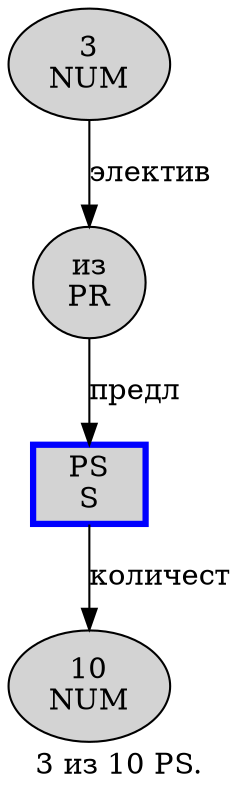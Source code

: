 digraph SENTENCE_4832 {
	graph [label="3 из 10 PS."]
	node [style=filled]
		0 [label="3
NUM" color="" fillcolor=lightgray penwidth=1 shape=ellipse]
		1 [label="из
PR" color="" fillcolor=lightgray penwidth=1 shape=ellipse]
		2 [label="10
NUM" color="" fillcolor=lightgray penwidth=1 shape=ellipse]
		3 [label="PS
S" color=blue fillcolor=lightgray penwidth=3 shape=box]
			0 -> 1 [label="электив"]
			1 -> 3 [label="предл"]
			3 -> 2 [label="количест"]
}